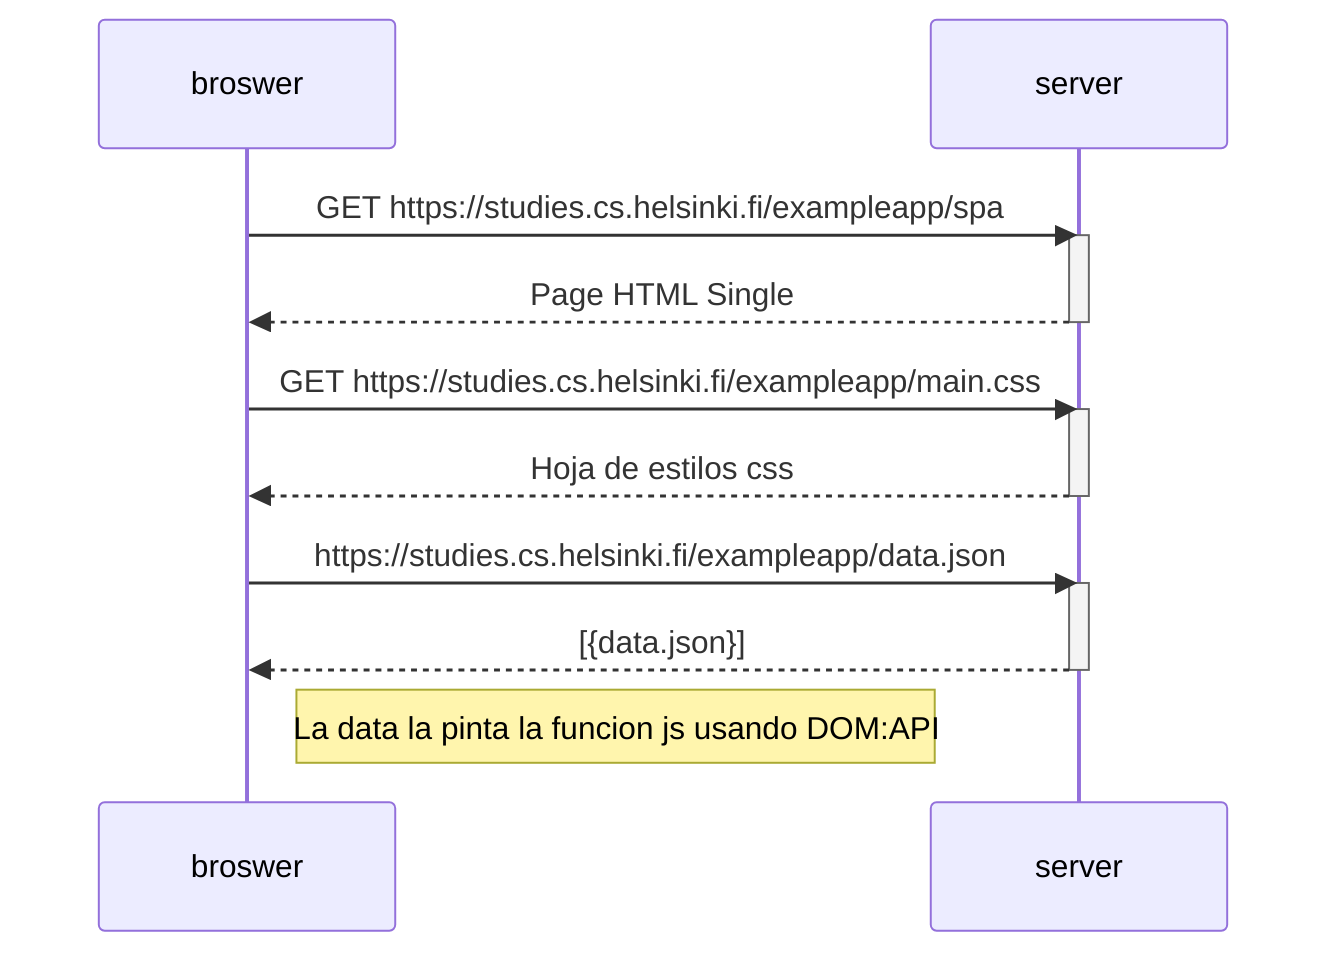 sequenceDiagram
    participant broswer
    participant server

    broswer ->> server : GET https://studies.cs.helsinki.fi/exampleapp/spa
    activate server
    server-->>broswer:Page HTML Single
    deactivate server
    broswer->>server:GET https://studies.cs.helsinki.fi/exampleapp/main.css
    activate server
    server-->>broswer:Hoja de estilos css
    deactivate server
    broswer->>server:https://studies.cs.helsinki.fi/exampleapp/data.json
    activate server
    server-->>broswer:[{data.json}]
    deactivate server
    Note right of broswer:La data la pinta la funcion js usando DOM:API
